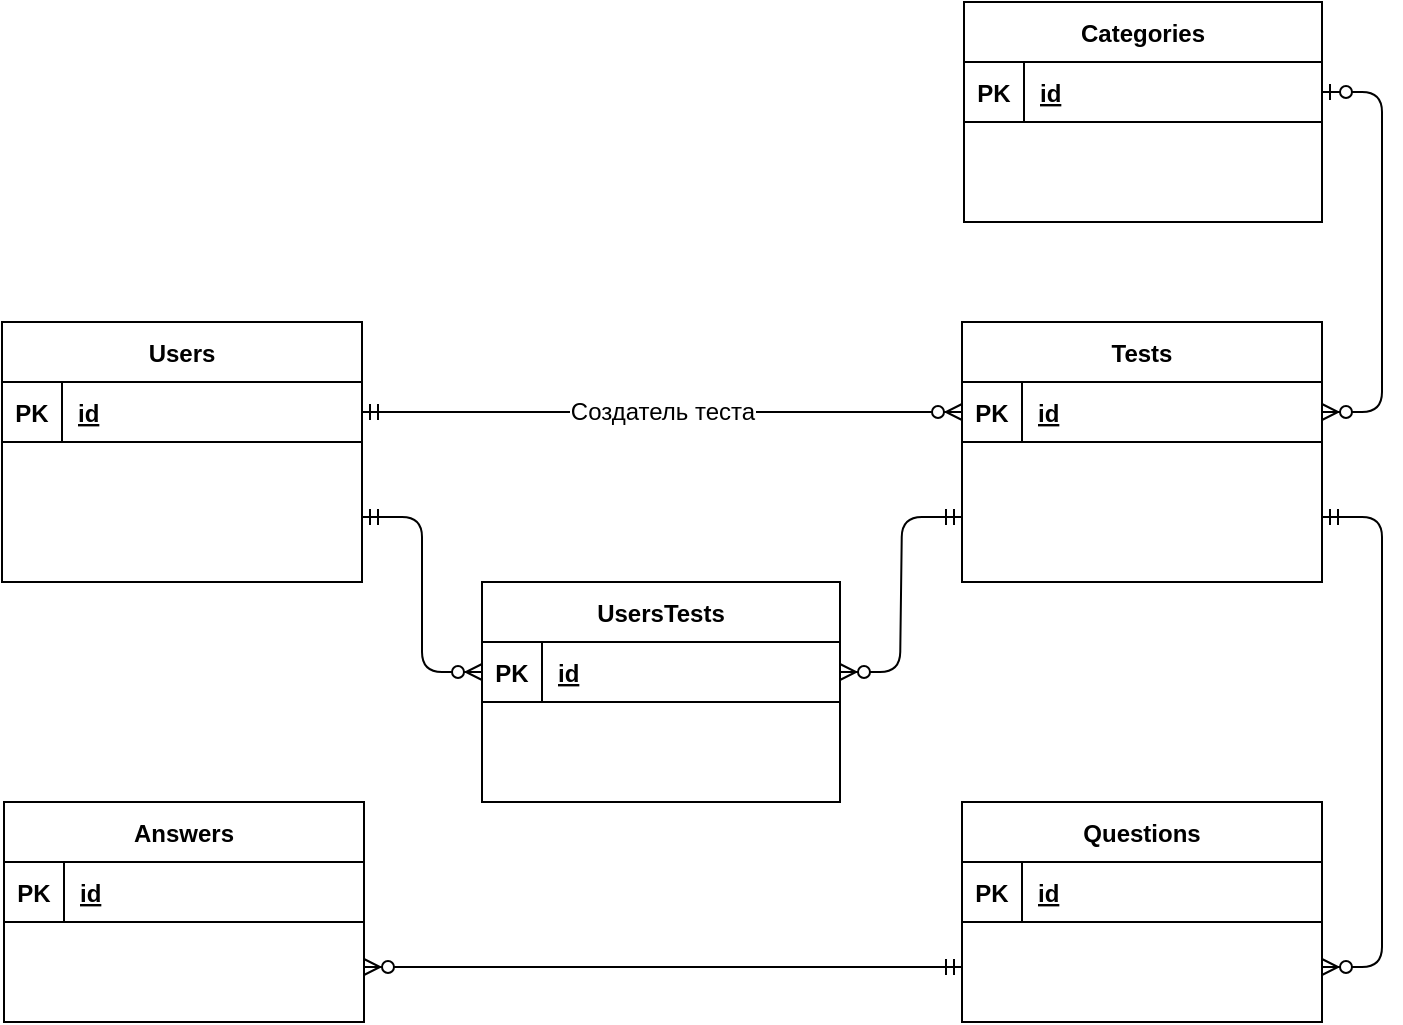 <mxfile version="13.8.6" type="github">
  <diagram id="R2lEEEUBdFMjLlhIrx00" name="Page-1">
    <mxGraphModel dx="1248" dy="662" grid="1" gridSize="10" guides="1" tooltips="1" connect="1" arrows="1" fold="1" page="1" pageScale="1" pageWidth="850" pageHeight="1100" math="0" shadow="0" extFonts="Permanent Marker^https://fonts.googleapis.com/css?family=Permanent+Marker">
      <root>
        <mxCell id="0" />
        <mxCell id="1" parent="0" />
        <mxCell id="mHF4Siwa2YOdr8fFU7iY-1" value="Categories" style="shape=table;startSize=30;container=1;collapsible=1;childLayout=tableLayout;fixedRows=1;rowLines=0;fontStyle=1;align=center;resizeLast=1;" parent="1" vertex="1">
          <mxGeometry x="541" y="60" width="179" height="110" as="geometry" />
        </mxCell>
        <mxCell id="mHF4Siwa2YOdr8fFU7iY-2" value="" style="shape=partialRectangle;collapsible=0;dropTarget=0;pointerEvents=0;fillColor=none;top=0;left=0;bottom=1;right=0;points=[[0,0.5],[1,0.5]];portConstraint=eastwest;" parent="mHF4Siwa2YOdr8fFU7iY-1" vertex="1">
          <mxGeometry y="30" width="179" height="30" as="geometry" />
        </mxCell>
        <mxCell id="mHF4Siwa2YOdr8fFU7iY-3" value="PK" style="shape=partialRectangle;connectable=0;fillColor=none;top=0;left=0;bottom=0;right=0;fontStyle=1;overflow=hidden;" parent="mHF4Siwa2YOdr8fFU7iY-2" vertex="1">
          <mxGeometry width="30" height="30" as="geometry" />
        </mxCell>
        <mxCell id="mHF4Siwa2YOdr8fFU7iY-4" value="id" style="shape=partialRectangle;connectable=0;fillColor=none;top=0;left=0;bottom=0;right=0;align=left;spacingLeft=6;fontStyle=5;overflow=hidden;" parent="mHF4Siwa2YOdr8fFU7iY-2" vertex="1">
          <mxGeometry x="30" width="149" height="30" as="geometry" />
        </mxCell>
        <mxCell id="mHF4Siwa2YOdr8fFU7iY-5" value="Tests" style="shape=table;startSize=30;container=1;collapsible=1;childLayout=tableLayout;fixedRows=1;rowLines=0;fontStyle=1;align=center;resizeLast=1;" parent="1" vertex="1">
          <mxGeometry x="540" y="220" width="180" height="130" as="geometry" />
        </mxCell>
        <mxCell id="mHF4Siwa2YOdr8fFU7iY-6" value="" style="shape=partialRectangle;collapsible=0;dropTarget=0;pointerEvents=0;fillColor=none;top=0;left=0;bottom=1;right=0;points=[[0,0.5],[1,0.5]];portConstraint=eastwest;" parent="mHF4Siwa2YOdr8fFU7iY-5" vertex="1">
          <mxGeometry y="30" width="180" height="30" as="geometry" />
        </mxCell>
        <mxCell id="mHF4Siwa2YOdr8fFU7iY-7" value="PK" style="shape=partialRectangle;connectable=0;fillColor=none;top=0;left=0;bottom=0;right=0;fontStyle=1;overflow=hidden;" parent="mHF4Siwa2YOdr8fFU7iY-6" vertex="1">
          <mxGeometry width="30" height="30" as="geometry" />
        </mxCell>
        <mxCell id="mHF4Siwa2YOdr8fFU7iY-8" value="id" style="shape=partialRectangle;connectable=0;fillColor=none;top=0;left=0;bottom=0;right=0;align=left;spacingLeft=6;fontStyle=5;overflow=hidden;" parent="mHF4Siwa2YOdr8fFU7iY-6" vertex="1">
          <mxGeometry x="30" width="150" height="30" as="geometry" />
        </mxCell>
        <mxCell id="mHF4Siwa2YOdr8fFU7iY-9" value="Users" style="shape=table;startSize=30;container=1;collapsible=1;childLayout=tableLayout;fixedRows=1;rowLines=0;fontStyle=1;align=center;resizeLast=1;" parent="1" vertex="1">
          <mxGeometry x="60" y="220" width="180" height="130" as="geometry" />
        </mxCell>
        <mxCell id="mHF4Siwa2YOdr8fFU7iY-10" value="" style="shape=partialRectangle;collapsible=0;dropTarget=0;pointerEvents=0;fillColor=none;top=0;left=0;bottom=1;right=0;points=[[0,0.5],[1,0.5]];portConstraint=eastwest;" parent="mHF4Siwa2YOdr8fFU7iY-9" vertex="1">
          <mxGeometry y="30" width="180" height="30" as="geometry" />
        </mxCell>
        <mxCell id="mHF4Siwa2YOdr8fFU7iY-11" value="PK" style="shape=partialRectangle;connectable=0;fillColor=none;top=0;left=0;bottom=0;right=0;fontStyle=1;overflow=hidden;" parent="mHF4Siwa2YOdr8fFU7iY-10" vertex="1">
          <mxGeometry width="30" height="30" as="geometry" />
        </mxCell>
        <mxCell id="mHF4Siwa2YOdr8fFU7iY-12" value="id" style="shape=partialRectangle;connectable=0;fillColor=none;top=0;left=0;bottom=0;right=0;align=left;spacingLeft=6;fontStyle=5;overflow=hidden;" parent="mHF4Siwa2YOdr8fFU7iY-10" vertex="1">
          <mxGeometry x="30" width="150" height="30" as="geometry" />
        </mxCell>
        <mxCell id="mHF4Siwa2YOdr8fFU7iY-13" value="Questions" style="shape=table;startSize=30;container=1;collapsible=1;childLayout=tableLayout;fixedRows=1;rowLines=0;fontStyle=1;align=center;resizeLast=1;" parent="1" vertex="1">
          <mxGeometry x="540" y="460" width="180" height="110" as="geometry" />
        </mxCell>
        <mxCell id="mHF4Siwa2YOdr8fFU7iY-14" value="" style="shape=partialRectangle;collapsible=0;dropTarget=0;pointerEvents=0;fillColor=none;top=0;left=0;bottom=1;right=0;points=[[0,0.5],[1,0.5]];portConstraint=eastwest;" parent="mHF4Siwa2YOdr8fFU7iY-13" vertex="1">
          <mxGeometry y="30" width="180" height="30" as="geometry" />
        </mxCell>
        <mxCell id="mHF4Siwa2YOdr8fFU7iY-15" value="PK" style="shape=partialRectangle;connectable=0;fillColor=none;top=0;left=0;bottom=0;right=0;fontStyle=1;overflow=hidden;" parent="mHF4Siwa2YOdr8fFU7iY-14" vertex="1">
          <mxGeometry width="30" height="30" as="geometry" />
        </mxCell>
        <mxCell id="mHF4Siwa2YOdr8fFU7iY-16" value="id" style="shape=partialRectangle;connectable=0;fillColor=none;top=0;left=0;bottom=0;right=0;align=left;spacingLeft=6;fontStyle=5;overflow=hidden;" parent="mHF4Siwa2YOdr8fFU7iY-14" vertex="1">
          <mxGeometry x="30" width="150" height="30" as="geometry" />
        </mxCell>
        <mxCell id="mHF4Siwa2YOdr8fFU7iY-17" value="Answers" style="shape=table;startSize=30;container=1;collapsible=1;childLayout=tableLayout;fixedRows=1;rowLines=0;fontStyle=1;align=center;resizeLast=1;" parent="1" vertex="1">
          <mxGeometry x="61" y="460" width="180" height="110" as="geometry" />
        </mxCell>
        <mxCell id="mHF4Siwa2YOdr8fFU7iY-18" value="" style="shape=partialRectangle;collapsible=0;dropTarget=0;pointerEvents=0;fillColor=none;top=0;left=0;bottom=1;right=0;points=[[0,0.5],[1,0.5]];portConstraint=eastwest;" parent="mHF4Siwa2YOdr8fFU7iY-17" vertex="1">
          <mxGeometry y="30" width="180" height="30" as="geometry" />
        </mxCell>
        <mxCell id="mHF4Siwa2YOdr8fFU7iY-19" value="PK" style="shape=partialRectangle;connectable=0;fillColor=none;top=0;left=0;bottom=0;right=0;fontStyle=1;overflow=hidden;" parent="mHF4Siwa2YOdr8fFU7iY-18" vertex="1">
          <mxGeometry width="30" height="30" as="geometry" />
        </mxCell>
        <mxCell id="mHF4Siwa2YOdr8fFU7iY-20" value="id" style="shape=partialRectangle;connectable=0;fillColor=none;top=0;left=0;bottom=0;right=0;align=left;spacingLeft=6;fontStyle=5;overflow=hidden;" parent="mHF4Siwa2YOdr8fFU7iY-18" vertex="1">
          <mxGeometry x="30" width="150" height="30" as="geometry" />
        </mxCell>
        <mxCell id="mHF4Siwa2YOdr8fFU7iY-23" value="" style="edgeStyle=entityRelationEdgeStyle;fontSize=12;html=1;endArrow=ERzeroToMany;startArrow=ERmandOne;exitX=0;exitY=0.75;exitDx=0;exitDy=0;entryX=1;entryY=0.75;entryDx=0;entryDy=0;" parent="1" source="mHF4Siwa2YOdr8fFU7iY-13" target="mHF4Siwa2YOdr8fFU7iY-17" edge="1">
          <mxGeometry width="100" height="100" relative="1" as="geometry">
            <mxPoint x="330" y="460" as="sourcePoint" />
            <mxPoint x="430" y="360" as="targetPoint" />
          </mxGeometry>
        </mxCell>
        <mxCell id="mHF4Siwa2YOdr8fFU7iY-24" value="" style="edgeStyle=entityRelationEdgeStyle;fontSize=12;html=1;endArrow=ERzeroToMany;startArrow=ERmandOne;exitX=1;exitY=0.75;exitDx=0;exitDy=0;entryX=1;entryY=0.75;entryDx=0;entryDy=0;" parent="1" source="mHF4Siwa2YOdr8fFU7iY-5" target="mHF4Siwa2YOdr8fFU7iY-13" edge="1">
          <mxGeometry width="100" height="100" relative="1" as="geometry">
            <mxPoint x="460" y="300" as="sourcePoint" />
            <mxPoint x="370" y="380" as="targetPoint" />
          </mxGeometry>
        </mxCell>
        <mxCell id="Gnaen1sO-1uQS4mX8TZq-5" value="UsersTests" style="shape=table;startSize=30;container=1;collapsible=1;childLayout=tableLayout;fixedRows=1;rowLines=0;fontStyle=1;align=center;resizeLast=1;" parent="1" vertex="1">
          <mxGeometry x="300" y="350" width="179" height="110" as="geometry" />
        </mxCell>
        <mxCell id="Gnaen1sO-1uQS4mX8TZq-6" value="" style="shape=partialRectangle;collapsible=0;dropTarget=0;pointerEvents=0;fillColor=none;top=0;left=0;bottom=1;right=0;points=[[0,0.5],[1,0.5]];portConstraint=eastwest;" parent="Gnaen1sO-1uQS4mX8TZq-5" vertex="1">
          <mxGeometry y="30" width="179" height="30" as="geometry" />
        </mxCell>
        <mxCell id="Gnaen1sO-1uQS4mX8TZq-7" value="PK" style="shape=partialRectangle;connectable=0;fillColor=none;top=0;left=0;bottom=0;right=0;fontStyle=1;overflow=hidden;" parent="Gnaen1sO-1uQS4mX8TZq-6" vertex="1">
          <mxGeometry width="30" height="30" as="geometry" />
        </mxCell>
        <mxCell id="Gnaen1sO-1uQS4mX8TZq-8" value="id" style="shape=partialRectangle;connectable=0;fillColor=none;top=0;left=0;bottom=0;right=0;align=left;spacingLeft=6;fontStyle=5;overflow=hidden;" parent="Gnaen1sO-1uQS4mX8TZq-6" vertex="1">
          <mxGeometry x="30" width="149" height="30" as="geometry" />
        </mxCell>
        <mxCell id="Gnaen1sO-1uQS4mX8TZq-9" value="" style="edgeStyle=entityRelationEdgeStyle;fontSize=12;html=1;endArrow=ERzeroToMany;startArrow=ERmandOne;exitX=1;exitY=0.75;exitDx=0;exitDy=0;entryX=0;entryY=0.5;entryDx=0;entryDy=0;" parent="1" source="mHF4Siwa2YOdr8fFU7iY-9" target="Gnaen1sO-1uQS4mX8TZq-6" edge="1">
          <mxGeometry width="100" height="100" relative="1" as="geometry">
            <mxPoint x="349" y="280" as="sourcePoint" />
            <mxPoint y="280" as="targetPoint" />
          </mxGeometry>
        </mxCell>
        <mxCell id="Gnaen1sO-1uQS4mX8TZq-10" value="" style="edgeStyle=entityRelationEdgeStyle;fontSize=12;html=1;endArrow=ERzeroToMany;startArrow=ERmandOne;exitX=0;exitY=0.75;exitDx=0;exitDy=0;entryX=1;entryY=0.5;entryDx=0;entryDy=0;" parent="1" source="mHF4Siwa2YOdr8fFU7iY-5" target="Gnaen1sO-1uQS4mX8TZq-6" edge="1">
          <mxGeometry width="100" height="100" relative="1" as="geometry">
            <mxPoint x="359" y="290" as="sourcePoint" />
            <mxPoint x="10" y="290" as="targetPoint" />
          </mxGeometry>
        </mxCell>
        <mxCell id="Gnaen1sO-1uQS4mX8TZq-11" value="Создатель теста" style="edgeStyle=entityRelationEdgeStyle;fontSize=12;html=1;endArrow=ERzeroToMany;startArrow=ERmandOne;exitX=1;exitY=0.5;exitDx=0;exitDy=0;entryX=0;entryY=0.5;entryDx=0;entryDy=0;" parent="1" source="mHF4Siwa2YOdr8fFU7iY-10" target="mHF4Siwa2YOdr8fFU7iY-6" edge="1">
          <mxGeometry width="100" height="100" relative="1" as="geometry">
            <mxPoint x="310" y="110" as="sourcePoint" />
            <mxPoint x="370" y="187.5" as="targetPoint" />
          </mxGeometry>
        </mxCell>
        <mxCell id="eWYJ2H0QT7yU42-bjZqG-1" value="" style="edgeStyle=entityRelationEdgeStyle;fontSize=12;html=1;endArrow=ERzeroToMany;startArrow=ERzeroToOne;exitX=1;exitY=0.5;exitDx=0;exitDy=0;entryX=1;entryY=0.5;entryDx=0;entryDy=0;" edge="1" parent="1" source="mHF4Siwa2YOdr8fFU7iY-2" target="mHF4Siwa2YOdr8fFU7iY-6">
          <mxGeometry width="100" height="100" relative="1" as="geometry">
            <mxPoint x="880" y="310" as="sourcePoint" />
            <mxPoint x="980" y="210" as="targetPoint" />
          </mxGeometry>
        </mxCell>
      </root>
    </mxGraphModel>
  </diagram>
</mxfile>

